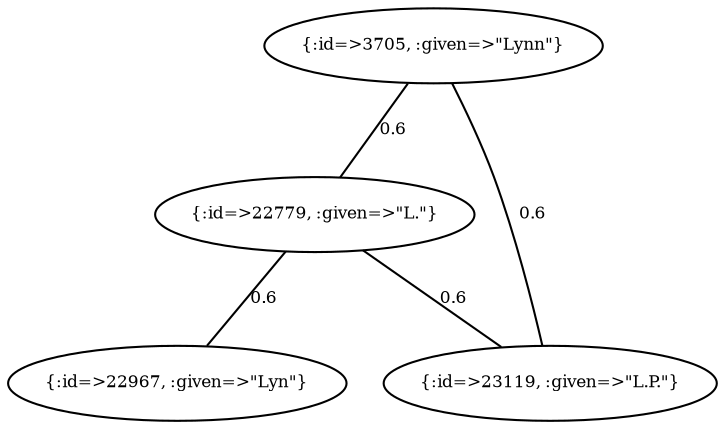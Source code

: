 graph Collector__WeightedGraph {
    "{:id=>3705, :given=>\"Lynn\"}" [
        fontsize = 8,
        label = "{:id=>3705, :given=>\"Lynn\"}"
    ]

    "{:id=>22779, :given=>\"L.\"}" [
        fontsize = 8,
        label = "{:id=>22779, :given=>\"L.\"}"
    ]

    "{:id=>22967, :given=>\"Lyn\"}" [
        fontsize = 8,
        label = "{:id=>22967, :given=>\"Lyn\"}"
    ]

    "{:id=>23119, :given=>\"L.P.\"}" [
        fontsize = 8,
        label = "{:id=>23119, :given=>\"L.P.\"}"
    ]

    "{:id=>3705, :given=>\"Lynn\"}" -- "{:id=>22779, :given=>\"L.\"}" [
        fontsize = 8,
        label = 0.6
    ]

    "{:id=>3705, :given=>\"Lynn\"}" -- "{:id=>23119, :given=>\"L.P.\"}" [
        fontsize = 8,
        label = 0.6
    ]

    "{:id=>22779, :given=>\"L.\"}" -- "{:id=>22967, :given=>\"Lyn\"}" [
        fontsize = 8,
        label = 0.6
    ]

    "{:id=>22779, :given=>\"L.\"}" -- "{:id=>23119, :given=>\"L.P.\"}" [
        fontsize = 8,
        label = 0.6
    ]
}
